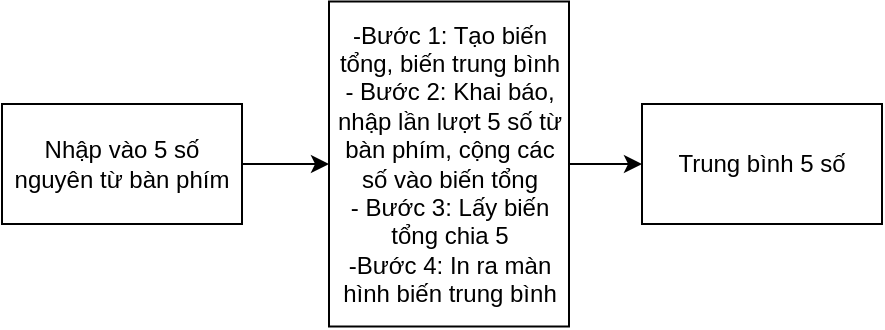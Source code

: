 <mxfile version="21.6.8" type="device" pages="3">
  <diagram name="Tính trung bình" id="86lEumJcqOKeVQVkNZr_">
    <mxGraphModel dx="548" dy="292" grid="1" gridSize="10" guides="1" tooltips="1" connect="1" arrows="1" fold="1" page="1" pageScale="1" pageWidth="827" pageHeight="1169" math="0" shadow="0">
      <root>
        <mxCell id="0" />
        <mxCell id="1" parent="0" />
        <mxCell id="a0WLeWMAQovq6f6GdvIl-5" style="edgeStyle=orthogonalEdgeStyle;rounded=0;orthogonalLoop=1;jettySize=auto;html=1;exitX=1;exitY=0.5;exitDx=0;exitDy=0;entryX=0;entryY=0.5;entryDx=0;entryDy=0;" edge="1" parent="1" source="a0WLeWMAQovq6f6GdvIl-1" target="a0WLeWMAQovq6f6GdvIl-2">
          <mxGeometry relative="1" as="geometry" />
        </mxCell>
        <mxCell id="a0WLeWMAQovq6f6GdvIl-1" value="Nhập vào 5 số nguyên từ bàn phím" style="rounded=0;whiteSpace=wrap;html=1;" vertex="1" parent="1">
          <mxGeometry x="190" y="100" width="120" height="60" as="geometry" />
        </mxCell>
        <mxCell id="a0WLeWMAQovq6f6GdvIl-4" style="edgeStyle=orthogonalEdgeStyle;rounded=0;orthogonalLoop=1;jettySize=auto;html=1;exitX=1;exitY=0.5;exitDx=0;exitDy=0;entryX=0;entryY=0.5;entryDx=0;entryDy=0;" edge="1" parent="1" source="a0WLeWMAQovq6f6GdvIl-2" target="a0WLeWMAQovq6f6GdvIl-3">
          <mxGeometry relative="1" as="geometry" />
        </mxCell>
        <mxCell id="a0WLeWMAQovq6f6GdvIl-2" value="-Bước 1: Tạo biến tổng, biến trung bình&lt;br&gt;- Bước 2: Khai báo, nhập lần lượt 5 số từ bàn phím, cộng các số vào biến tổng&lt;br&gt;- Bước 3: Lấy biến tổng chia 5&lt;br&gt;-Bước 4: In ra màn hình biến trung bình" style="rounded=0;whiteSpace=wrap;html=1;" vertex="1" parent="1">
          <mxGeometry x="353.5" y="48.75" width="120" height="162.5" as="geometry" />
        </mxCell>
        <mxCell id="a0WLeWMAQovq6f6GdvIl-3" value="Trung bình 5 số" style="rounded=0;whiteSpace=wrap;html=1;" vertex="1" parent="1">
          <mxGeometry x="510" y="100" width="120" height="60" as="geometry" />
        </mxCell>
      </root>
    </mxGraphModel>
  </diagram>
  <diagram id="YvQovAYnKSL3-JwDX_GW" name="Quy đổi tiền">
    <mxGraphModel dx="794" dy="424" grid="1" gridSize="10" guides="1" tooltips="1" connect="1" arrows="1" fold="1" page="1" pageScale="1" pageWidth="827" pageHeight="1169" math="0" shadow="0">
      <root>
        <mxCell id="0" />
        <mxCell id="1" parent="0" />
        <mxCell id="Kb3yXUzdEqw7N1p4x46G-4" style="edgeStyle=orthogonalEdgeStyle;rounded=0;orthogonalLoop=1;jettySize=auto;html=1;exitX=1;exitY=0.5;exitDx=0;exitDy=0;entryX=0;entryY=0.5;entryDx=0;entryDy=0;" edge="1" parent="1" source="Kb3yXUzdEqw7N1p4x46G-1" target="Kb3yXUzdEqw7N1p4x46G-2">
          <mxGeometry relative="1" as="geometry" />
        </mxCell>
        <mxCell id="Kb3yXUzdEqw7N1p4x46G-1" value="Nhập vào giá tiền USD" style="rounded=0;whiteSpace=wrap;html=1;" vertex="1" parent="1">
          <mxGeometry x="180" y="200" width="120" height="60" as="geometry" />
        </mxCell>
        <mxCell id="Kb3yXUzdEqw7N1p4x46G-5" style="edgeStyle=orthogonalEdgeStyle;rounded=0;orthogonalLoop=1;jettySize=auto;html=1;exitX=1;exitY=0.5;exitDx=0;exitDy=0;entryX=0;entryY=0.5;entryDx=0;entryDy=0;" edge="1" parent="1" source="Kb3yXUzdEqw7N1p4x46G-2" target="Kb3yXUzdEqw7N1p4x46G-3">
          <mxGeometry relative="1" as="geometry" />
        </mxCell>
        <mxCell id="Kb3yXUzdEqw7N1p4x46G-2" value="-Bước 1: khai báo hằng số tỉ giá tiền&lt;br&gt;-Bước 2: Khai báo biến tiền USD, VND&lt;br&gt;-Bước 3: Nhập số tiền USD&lt;br&gt;- Bước 4: Số tiền VND = USD* tỉ giá&lt;br&gt;- Bước 5: xuất số tiền VNĐ ra màn hình&amp;nbsp;" style="rounded=0;whiteSpace=wrap;html=1;" vertex="1" parent="1">
          <mxGeometry x="354" y="135" width="120" height="190" as="geometry" />
        </mxCell>
        <mxCell id="Kb3yXUzdEqw7N1p4x46G-3" value="Số tiền VNĐ tương ứng" style="rounded=0;whiteSpace=wrap;html=1;" vertex="1" parent="1">
          <mxGeometry x="530" y="200" width="120" height="60" as="geometry" />
        </mxCell>
      </root>
    </mxGraphModel>
  </diagram>
  <diagram id="ZeYIWGeYVfwoD1X4tQDZ" name="Tâm đường tròn">
    <mxGraphModel dx="794" dy="424" grid="1" gridSize="10" guides="1" tooltips="1" connect="1" arrows="1" fold="1" page="1" pageScale="1" pageWidth="827" pageHeight="1169" math="0" shadow="0">
      <root>
        <mxCell id="0" />
        <mxCell id="1" parent="0" />
        <mxCell id="9qt4QfLyLDc78eBzJzQo-3" style="edgeStyle=orthogonalEdgeStyle;rounded=0;orthogonalLoop=1;jettySize=auto;html=1;exitX=1;exitY=0.5;exitDx=0;exitDy=0;entryX=0;entryY=0.5;entryDx=0;entryDy=0;" edge="1" parent="1" source="9qt4QfLyLDc78eBzJzQo-1" target="9qt4QfLyLDc78eBzJzQo-2">
          <mxGeometry relative="1" as="geometry" />
        </mxCell>
        <mxCell id="9qt4QfLyLDc78eBzJzQo-1" value="Nhập tọa độ tâm, bán kính của đường tròn. Nhập tọa độ điểm M" style="rounded=0;whiteSpace=wrap;html=1;" vertex="1" parent="1">
          <mxGeometry x="220" y="200" width="120" height="60" as="geometry" />
        </mxCell>
        <mxCell id="9qt4QfLyLDc78eBzJzQo-5" style="edgeStyle=orthogonalEdgeStyle;rounded=0;orthogonalLoop=1;jettySize=auto;html=1;exitX=1;exitY=0.5;exitDx=0;exitDy=0;entryX=0;entryY=0.5;entryDx=0;entryDy=0;" edge="1" parent="1" source="9qt4QfLyLDc78eBzJzQo-2" target="9qt4QfLyLDc78eBzJzQo-4">
          <mxGeometry relative="1" as="geometry" />
        </mxCell>
        <mxCell id="9qt4QfLyLDc78eBzJzQo-2" value="- Bước 1; Khai báo và nhập các biến xC,yC của tâm đường tròn, bán kính R của đường tròn, tọa độ xM, yM của điểm M&lt;br&gt;- Bước 2: Tính khoảng cách từ tâm đường tròn đến điểm M&lt;br&gt;-Bước 3: so sánh khoảng cách với bán kình R&lt;br&gt;+ khoảng cách &amp;lt;R thì nằm trong&lt;br&gt;+khoảng cách = R thì nằm trên&lt;br&gt;+khoảng cách &amp;gt;R thì nằm ngoài&lt;br&gt;- Bước 4: In ra màn hình kết quả&amp;nbsp;" style="rounded=0;whiteSpace=wrap;html=1;" vertex="1" parent="1">
          <mxGeometry x="380" y="128.75" width="200" height="202.5" as="geometry" />
        </mxCell>
        <mxCell id="9qt4QfLyLDc78eBzJzQo-4" value="Xác định điểm M nằm trong, trên hay ngoài đường tròn" style="rounded=0;whiteSpace=wrap;html=1;" vertex="1" parent="1">
          <mxGeometry x="630" y="200" width="120" height="60" as="geometry" />
        </mxCell>
      </root>
    </mxGraphModel>
  </diagram>
</mxfile>
